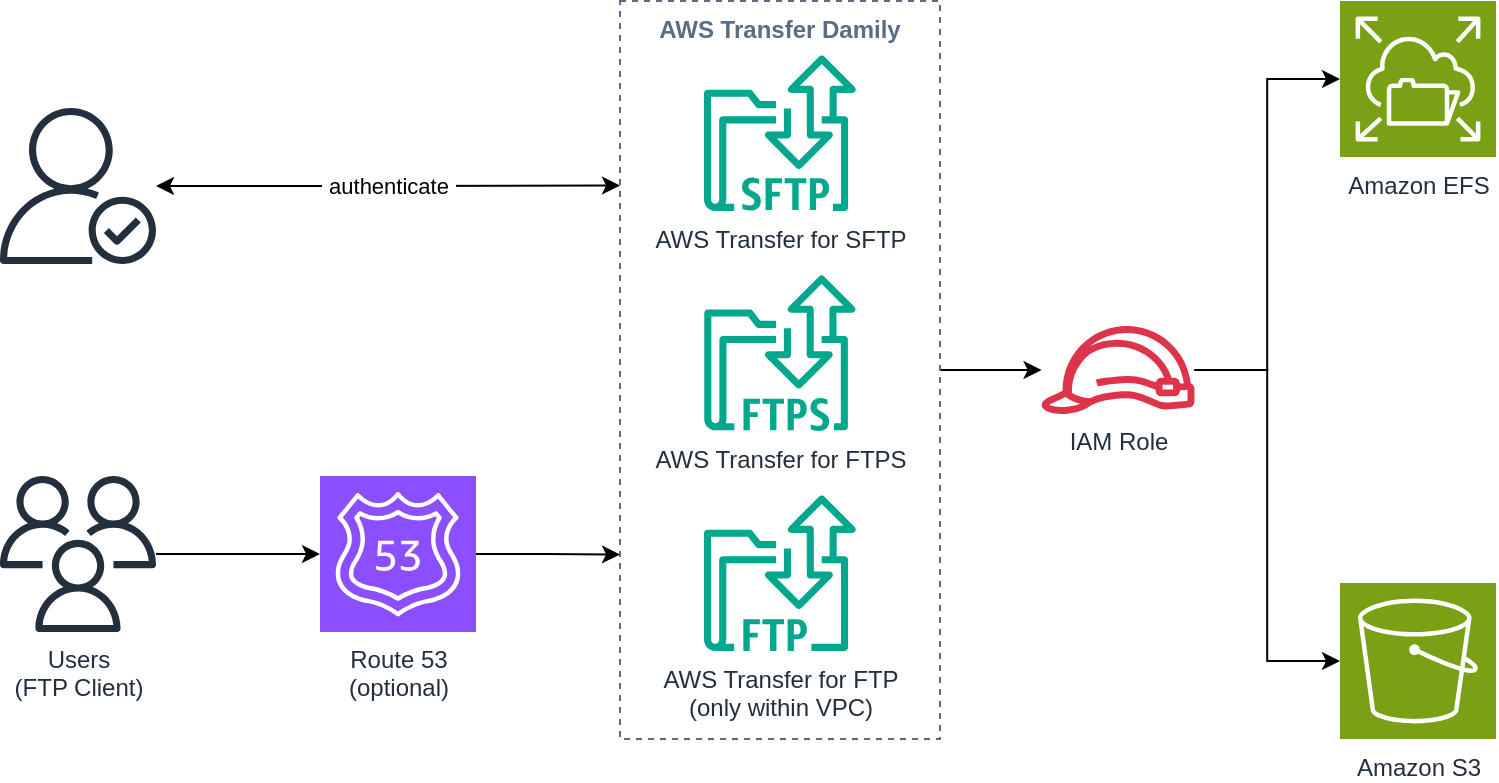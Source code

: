 <mxfile version="26.0.4">
  <diagram name="Page-1" id="2VU67tIw9yh0kLZgefV0">
    <mxGraphModel dx="1114" dy="1198" grid="1" gridSize="10" guides="1" tooltips="1" connect="1" arrows="1" fold="1" page="1" pageScale="1" pageWidth="850" pageHeight="1100" math="0" shadow="0">
      <root>
        <mxCell id="0" />
        <mxCell id="1" parent="0" />
        <mxCell id="CR2SDrkhxNH643ZOb_z3-17" style="edgeStyle=orthogonalEdgeStyle;rounded=0;orthogonalLoop=1;jettySize=auto;html=1;" parent="1" source="CR2SDrkhxNH643ZOb_z3-9" target="CR2SDrkhxNH643ZOb_z3-8" edge="1">
          <mxGeometry relative="1" as="geometry" />
        </mxCell>
        <mxCell id="CR2SDrkhxNH643ZOb_z3-9" value="AWS Transfer Damily" style="fillColor=none;strokeColor=#5A6C86;dashed=1;verticalAlign=top;fontStyle=1;fontColor=#5A6C86;whiteSpace=wrap;html=1;" parent="1" vertex="1">
          <mxGeometry x="370" y="314.5" width="160" height="369" as="geometry" />
        </mxCell>
        <mxCell id="CR2SDrkhxNH643ZOb_z3-11" style="edgeStyle=orthogonalEdgeStyle;rounded=0;orthogonalLoop=1;jettySize=auto;html=1;" parent="1" source="CR2SDrkhxNH643ZOb_z3-1" target="CR2SDrkhxNH643ZOb_z3-2" edge="1">
          <mxGeometry relative="1" as="geometry" />
        </mxCell>
        <mxCell id="CR2SDrkhxNH643ZOb_z3-1" value="Users&lt;div&gt;(FTP Client)&lt;/div&gt;" style="sketch=0;outlineConnect=0;fontColor=#232F3E;gradientColor=none;fillColor=#232F3D;strokeColor=none;dashed=0;verticalLabelPosition=bottom;verticalAlign=top;align=center;html=1;fontSize=12;fontStyle=0;aspect=fixed;pointerEvents=1;shape=mxgraph.aws4.users;" parent="1" vertex="1">
          <mxGeometry x="60" y="552" width="78" height="78" as="geometry" />
        </mxCell>
        <mxCell id="CR2SDrkhxNH643ZOb_z3-24" style="edgeStyle=orthogonalEdgeStyle;rounded=0;orthogonalLoop=1;jettySize=auto;html=1;entryX=0;entryY=0.75;entryDx=0;entryDy=0;" parent="1" source="CR2SDrkhxNH643ZOb_z3-2" target="CR2SDrkhxNH643ZOb_z3-9" edge="1">
          <mxGeometry relative="1" as="geometry" />
        </mxCell>
        <mxCell id="CR2SDrkhxNH643ZOb_z3-2" value="Route 53&lt;div&gt;(optional)&lt;/div&gt;" style="sketch=0;points=[[0,0,0],[0.25,0,0],[0.5,0,0],[0.75,0,0],[1,0,0],[0,1,0],[0.25,1,0],[0.5,1,0],[0.75,1,0],[1,1,0],[0,0.25,0],[0,0.5,0],[0,0.75,0],[1,0.25,0],[1,0.5,0],[1,0.75,0]];outlineConnect=0;fontColor=#232F3E;fillColor=#8C4FFF;strokeColor=#ffffff;dashed=0;verticalLabelPosition=bottom;verticalAlign=top;align=center;html=1;fontSize=12;fontStyle=0;aspect=fixed;shape=mxgraph.aws4.resourceIcon;resIcon=mxgraph.aws4.route_53;" parent="1" vertex="1">
          <mxGeometry x="220" y="552" width="78" height="78" as="geometry" />
        </mxCell>
        <mxCell id="CR2SDrkhxNH643ZOb_z3-3" value="AWS Transfer for SFTP" style="sketch=0;outlineConnect=0;fontColor=#232F3E;gradientColor=none;fillColor=#01A88D;strokeColor=none;dashed=0;verticalLabelPosition=bottom;verticalAlign=top;align=center;html=1;fontSize=12;fontStyle=0;aspect=fixed;shape=mxgraph.aws4.transfer_for_sftp_resource;" parent="1" vertex="1">
          <mxGeometry x="412" y="341.5" width="76" height="78" as="geometry" />
        </mxCell>
        <mxCell id="CR2SDrkhxNH643ZOb_z3-4" value="AWS Transfer for FTPS" style="sketch=0;outlineConnect=0;fontColor=#232F3E;gradientColor=none;fillColor=#01A88D;strokeColor=none;dashed=0;verticalLabelPosition=bottom;verticalAlign=top;align=center;html=1;fontSize=12;fontStyle=0;aspect=fixed;shape=mxgraph.aws4.transfer_for_ftps_resource;" parent="1" vertex="1">
          <mxGeometry x="412" y="451.5" width="76" height="78" as="geometry" />
        </mxCell>
        <mxCell id="CR2SDrkhxNH643ZOb_z3-5" value="AWS Transfer for FTP&lt;div&gt;(only within VPC)&lt;/div&gt;" style="sketch=0;outlineConnect=0;fontColor=#232F3E;gradientColor=none;fillColor=#01A88D;strokeColor=none;dashed=0;verticalLabelPosition=bottom;verticalAlign=top;align=center;html=1;fontSize=12;fontStyle=0;aspect=fixed;shape=mxgraph.aws4.transfer_for_ftp_resource;" parent="1" vertex="1">
          <mxGeometry x="412" y="561.5" width="76" height="78" as="geometry" />
        </mxCell>
        <mxCell id="CR2SDrkhxNH643ZOb_z3-6" value="Amazon S3" style="sketch=0;points=[[0,0,0],[0.25,0,0],[0.5,0,0],[0.75,0,0],[1,0,0],[0,1,0],[0.25,1,0],[0.5,1,0],[0.75,1,0],[1,1,0],[0,0.25,0],[0,0.5,0],[0,0.75,0],[1,0.25,0],[1,0.5,0],[1,0.75,0]];outlineConnect=0;fontColor=#232F3E;fillColor=#7AA116;strokeColor=#ffffff;dashed=0;verticalLabelPosition=bottom;verticalAlign=top;align=center;html=1;fontSize=12;fontStyle=0;aspect=fixed;shape=mxgraph.aws4.resourceIcon;resIcon=mxgraph.aws4.s3;" parent="1" vertex="1">
          <mxGeometry x="730" y="605.5" width="78" height="78" as="geometry" />
        </mxCell>
        <mxCell id="CR2SDrkhxNH643ZOb_z3-7" value="Amazon EFS" style="sketch=0;points=[[0,0,0],[0.25,0,0],[0.5,0,0],[0.75,0,0],[1,0,0],[0,1,0],[0.25,1,0],[0.5,1,0],[0.75,1,0],[1,1,0],[0,0.25,0],[0,0.5,0],[0,0.75,0],[1,0.25,0],[1,0.5,0],[1,0.75,0]];outlineConnect=0;fontColor=#232F3E;fillColor=#7AA116;strokeColor=#ffffff;dashed=0;verticalLabelPosition=bottom;verticalAlign=top;align=center;html=1;fontSize=12;fontStyle=0;aspect=fixed;shape=mxgraph.aws4.resourceIcon;resIcon=mxgraph.aws4.elastic_file_system;" parent="1" vertex="1">
          <mxGeometry x="730" y="314.5" width="78" height="78" as="geometry" />
        </mxCell>
        <mxCell id="CR2SDrkhxNH643ZOb_z3-8" value="IAM Role" style="sketch=0;outlineConnect=0;fontColor=#232F3E;gradientColor=none;fillColor=#DD344C;strokeColor=none;dashed=0;verticalLabelPosition=bottom;verticalAlign=top;align=center;html=1;fontSize=12;fontStyle=0;aspect=fixed;pointerEvents=1;shape=mxgraph.aws4.role;" parent="1" vertex="1">
          <mxGeometry x="580" y="477" width="78" height="44" as="geometry" />
        </mxCell>
        <mxCell id="CR2SDrkhxNH643ZOb_z3-20" value="&amp;nbsp;authenticate&amp;nbsp;" style="edgeStyle=orthogonalEdgeStyle;rounded=0;orthogonalLoop=1;jettySize=auto;html=1;entryX=0;entryY=0.25;entryDx=0;entryDy=0;startArrow=classic;startFill=1;" parent="1" source="CR2SDrkhxNH643ZOb_z3-10" target="CR2SDrkhxNH643ZOb_z3-9" edge="1">
          <mxGeometry relative="1" as="geometry" />
        </mxCell>
        <mxCell id="CR2SDrkhxNH643ZOb_z3-10" value="" style="sketch=0;outlineConnect=0;fontColor=#232F3E;gradientColor=none;fillColor=#232F3D;strokeColor=none;dashed=0;verticalLabelPosition=bottom;verticalAlign=top;align=center;html=1;fontSize=12;fontStyle=0;aspect=fixed;pointerEvents=1;shape=mxgraph.aws4.authenticated_user;" parent="1" vertex="1">
          <mxGeometry x="60" y="368" width="78" height="78" as="geometry" />
        </mxCell>
        <mxCell id="CR2SDrkhxNH643ZOb_z3-15" style="edgeStyle=orthogonalEdgeStyle;rounded=0;orthogonalLoop=1;jettySize=auto;html=1;entryX=0;entryY=0.5;entryDx=0;entryDy=0;entryPerimeter=0;" parent="1" source="CR2SDrkhxNH643ZOb_z3-8" target="CR2SDrkhxNH643ZOb_z3-7" edge="1">
          <mxGeometry relative="1" as="geometry" />
        </mxCell>
        <mxCell id="CR2SDrkhxNH643ZOb_z3-16" style="edgeStyle=orthogonalEdgeStyle;rounded=0;orthogonalLoop=1;jettySize=auto;html=1;entryX=0;entryY=0.5;entryDx=0;entryDy=0;entryPerimeter=0;" parent="1" source="CR2SDrkhxNH643ZOb_z3-8" target="CR2SDrkhxNH643ZOb_z3-6" edge="1">
          <mxGeometry relative="1" as="geometry" />
        </mxCell>
      </root>
    </mxGraphModel>
  </diagram>
</mxfile>
